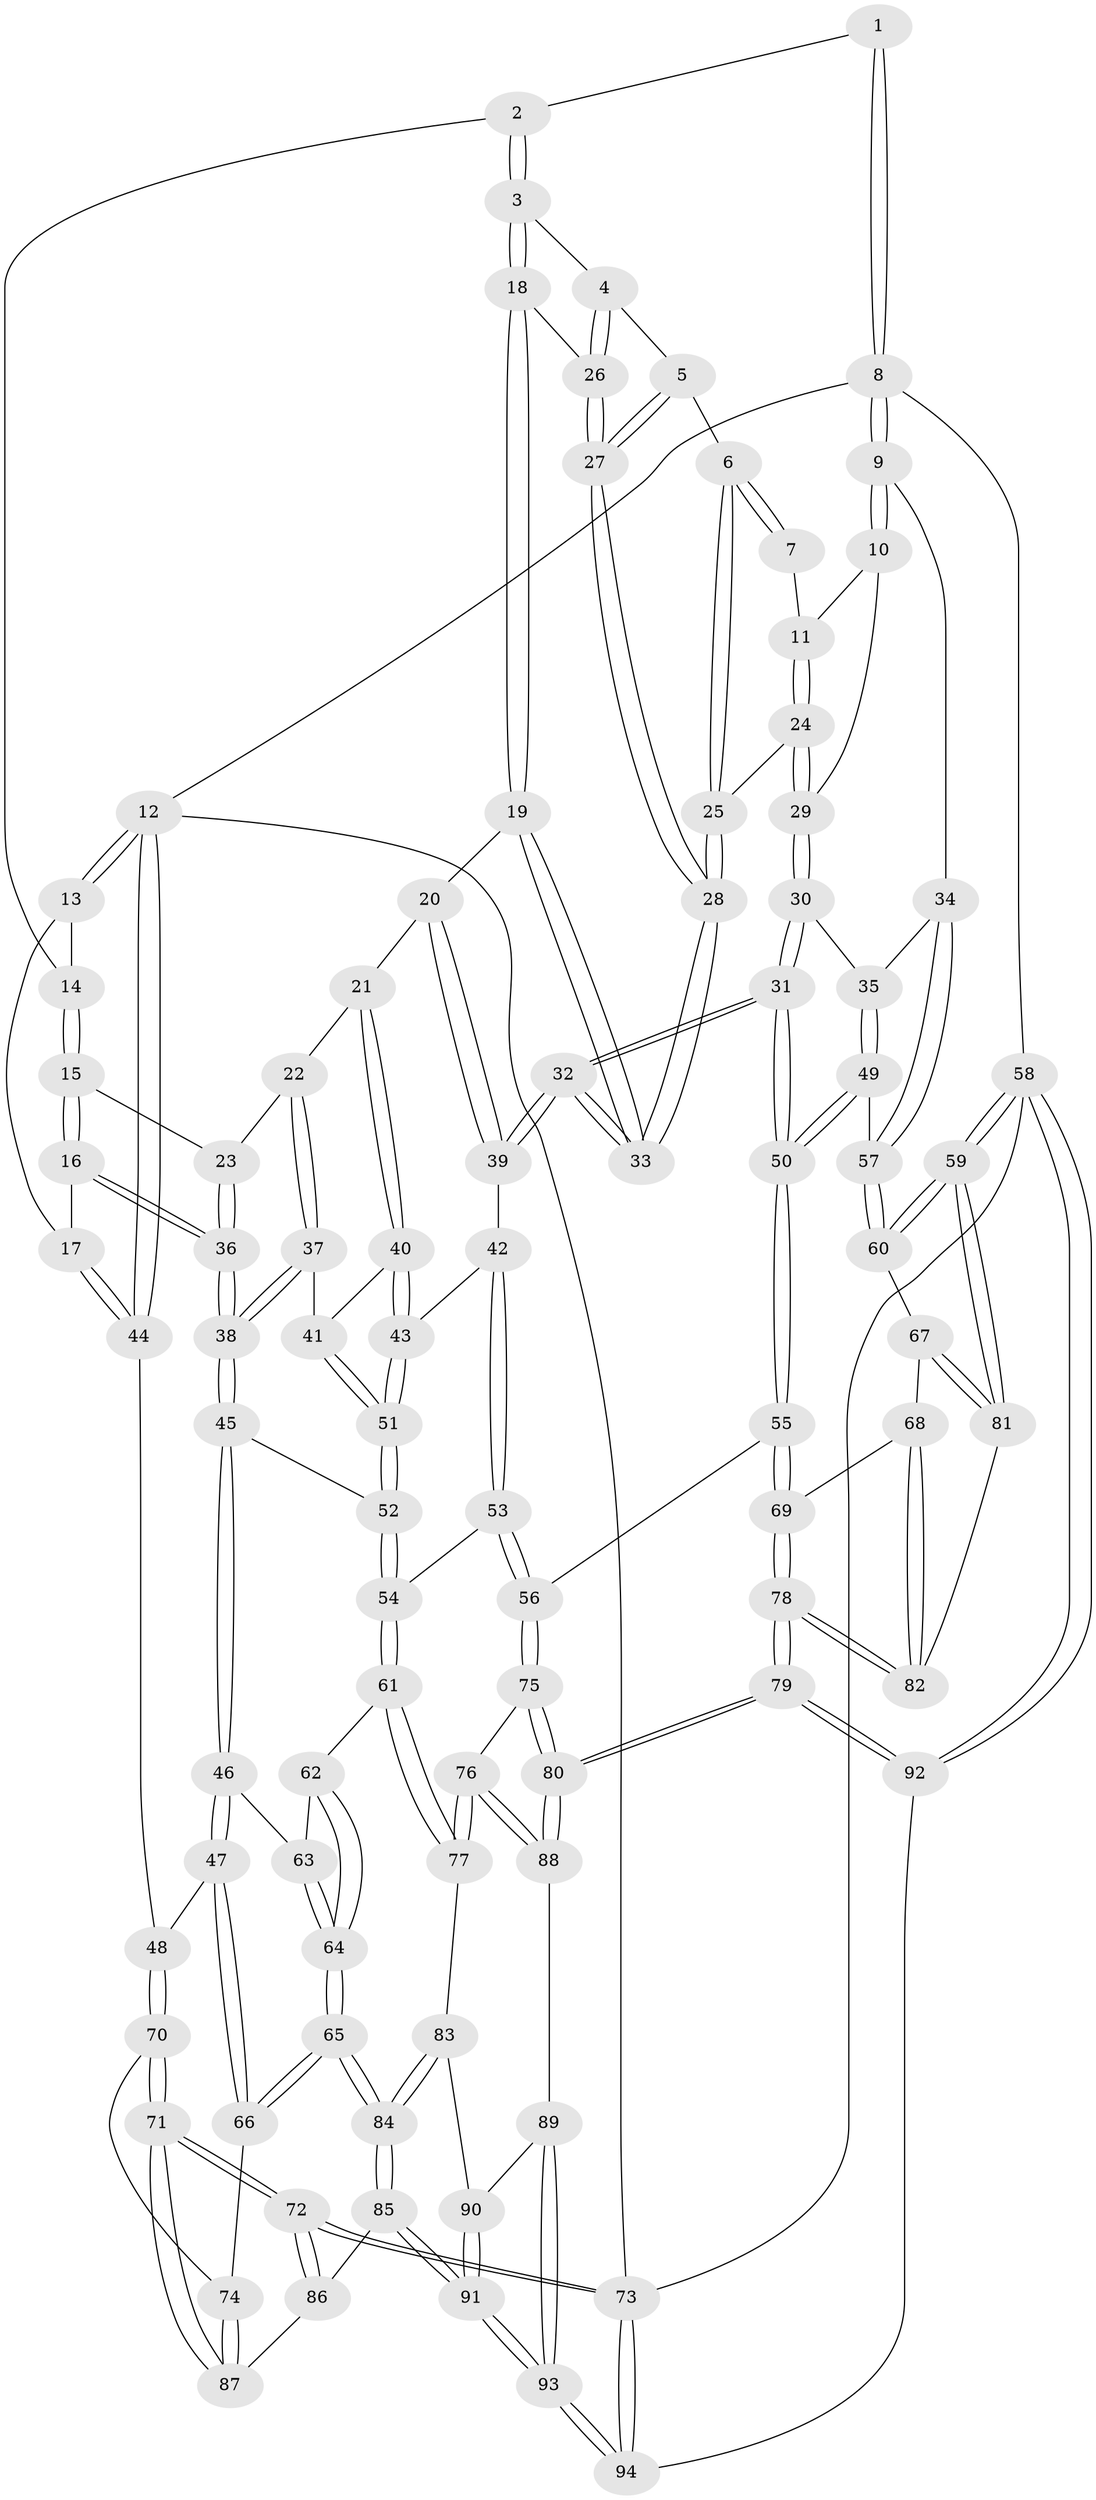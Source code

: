 // coarse degree distribution, {5: 0.4153846153846154, 4: 0.3384615384615385, 3: 0.07692307692307693, 2: 0.046153846153846156, 6: 0.09230769230769231, 7: 0.03076923076923077}
// Generated by graph-tools (version 1.1) at 2025/04/03/04/25 22:04:26]
// undirected, 94 vertices, 232 edges
graph export_dot {
graph [start="1"]
  node [color=gray90,style=filled];
  1 [pos="+0.8902818613627745+0"];
  2 [pos="+0.44989169044569255+0"];
  3 [pos="+0.5036471022526069+0"];
  4 [pos="+0.7387023610783765+0.05994285852827598"];
  5 [pos="+0.7471397711330994+0.05957088473812666"];
  6 [pos="+0.7676962570105791+0.04755971110348656"];
  7 [pos="+0.8595154008086429+0"];
  8 [pos="+1+0"];
  9 [pos="+1+0.19573876218597178"];
  10 [pos="+0.9956227871958859+0.1395656689535367"];
  11 [pos="+0.9127148494955998+0.033390895970627124"];
  12 [pos="+0+0"];
  13 [pos="+0.25771013449250246+0"];
  14 [pos="+0.29736709135777206+0"];
  15 [pos="+0.3163418276239398+0.0979975559995429"];
  16 [pos="+0.16598737166883132+0.1975739575781857"];
  17 [pos="+0.11415440569986211+0.17771710635162896"];
  18 [pos="+0.5208006469565137+0.10164994470977176"];
  19 [pos="+0.5142089728246654+0.12468199607437293"];
  20 [pos="+0.43706114091789267+0.20369679893478648"];
  21 [pos="+0.4279484135517591+0.20932396092130026"];
  22 [pos="+0.39919117477764826+0.20440863936761677"];
  23 [pos="+0.3886647029000746+0.2004056309736933"];
  24 [pos="+0.8538909868732101+0.16605277340798644"];
  25 [pos="+0.838198460500483+0.1624970446493227"];
  26 [pos="+0.6259579098658518+0.11157103645695715"];
  27 [pos="+0.7103320421522196+0.18520356438709357"];
  28 [pos="+0.7206494860112815+0.24006114727686337"];
  29 [pos="+0.8865105659509962+0.18820094373564555"];
  30 [pos="+0.8945440062622514+0.2672519331487405"];
  31 [pos="+0.7454597550450016+0.4372547466038323"];
  32 [pos="+0.6979988217375963+0.3858065294463542"];
  33 [pos="+0.6922373092545621+0.31524665170604077"];
  34 [pos="+1+0.23745965933838706"];
  35 [pos="+0.9206413229305705+0.2726916439502344"];
  36 [pos="+0.21093854970697898+0.23001027161337914"];
  37 [pos="+0.30949245664519515+0.30905706013005235"];
  38 [pos="+0.2430478794140885+0.31598791910018864"];
  39 [pos="+0.6508793228263408+0.3837433725357614"];
  40 [pos="+0.42773777614319947+0.22835109315935184"];
  41 [pos="+0.36188190653163504+0.3438524009193902"];
  42 [pos="+0.5409822767117068+0.39981594576697077"];
  43 [pos="+0.47869988711571204+0.3841762900087415"];
  44 [pos="+0+0.287354432235967"];
  45 [pos="+0.23014671599923345+0.4581627456137948"];
  46 [pos="+0.22407753853009665+0.46151295060422876"];
  47 [pos="+0.14635798889630106+0.4819646947815132"];
  48 [pos="+0+0.40749769867039654"];
  49 [pos="+1+0.4416971390974942"];
  50 [pos="+0.7666558902433398+0.4876864317983745"];
  51 [pos="+0.3655931424580665+0.43901526781256944"];
  52 [pos="+0.3448571970515739+0.4639675186842651"];
  53 [pos="+0.45314581110336155+0.600540957901009"];
  54 [pos="+0.4418042769528528+0.6047888013638818"];
  55 [pos="+0.7563333001013509+0.5490738064359386"];
  56 [pos="+0.6970061571143862+0.5839625035929477"];
  57 [pos="+1+0.43293802392872976"];
  58 [pos="+1+1"];
  59 [pos="+1+1"];
  60 [pos="+1+0.6289980316447465"];
  61 [pos="+0.41090385568766463+0.6758970773565712"];
  62 [pos="+0.35528124013097645+0.6894328529513125"];
  63 [pos="+0.23731357728234828+0.49834586166749084"];
  64 [pos="+0.2851644387601314+0.7154119353293863"];
  65 [pos="+0.236532501889477+0.7447438590933538"];
  66 [pos="+0.17326906040109422+0.7109090507310005"];
  67 [pos="+0.9672712135915658+0.6561565904099619"];
  68 [pos="+0.8153370453363844+0.6160841210661842"];
  69 [pos="+0.7932229807340349+0.6042113702408384"];
  70 [pos="+0+0.5993354522447008"];
  71 [pos="+0+1"];
  72 [pos="+0+1"];
  73 [pos="+0+1"];
  74 [pos="+0.12968410594396584+0.718863263125061"];
  75 [pos="+0.641086101550431+0.6913268466669118"];
  76 [pos="+0.5159679230443975+0.7865140705463991"];
  77 [pos="+0.44108451198574966+0.7246053990495485"];
  78 [pos="+0.7731691586466332+0.8941498753993872"];
  79 [pos="+0.7093583823813412+0.9815232092229458"];
  80 [pos="+0.695854865796732+0.9695599312159766"];
  81 [pos="+0.9611625538156819+0.8339416707215752"];
  82 [pos="+0.9523824225888416+0.8333201168483763"];
  83 [pos="+0.39400476294112746+0.8230780667595765"];
  84 [pos="+0.2437269876120362+0.8567878792791775"];
  85 [pos="+0.24332064171854942+0.860378677215609"];
  86 [pos="+0.24046648648298682+0.86125993546302"];
  87 [pos="+0.03444464230328791+0.8541402354078678"];
  88 [pos="+0.5460871161653623+0.8799153111467902"];
  89 [pos="+0.4626097988483592+0.914786779957402"];
  90 [pos="+0.39953981190767235+0.8511989682010238"];
  91 [pos="+0.28035770648345176+0.9308014201652847"];
  92 [pos="+0.7422061399414158+1"];
  93 [pos="+0.3207157926816847+1"];
  94 [pos="+0.3002603556473584+1"];
  1 -- 2;
  1 -- 8;
  1 -- 8;
  2 -- 3;
  2 -- 3;
  2 -- 14;
  3 -- 4;
  3 -- 18;
  3 -- 18;
  4 -- 5;
  4 -- 26;
  4 -- 26;
  5 -- 6;
  5 -- 27;
  5 -- 27;
  6 -- 7;
  6 -- 7;
  6 -- 25;
  6 -- 25;
  7 -- 11;
  8 -- 9;
  8 -- 9;
  8 -- 12;
  8 -- 58;
  9 -- 10;
  9 -- 10;
  9 -- 34;
  10 -- 11;
  10 -- 29;
  11 -- 24;
  11 -- 24;
  12 -- 13;
  12 -- 13;
  12 -- 44;
  12 -- 44;
  12 -- 73;
  13 -- 14;
  13 -- 17;
  14 -- 15;
  14 -- 15;
  15 -- 16;
  15 -- 16;
  15 -- 23;
  16 -- 17;
  16 -- 36;
  16 -- 36;
  17 -- 44;
  17 -- 44;
  18 -- 19;
  18 -- 19;
  18 -- 26;
  19 -- 20;
  19 -- 33;
  19 -- 33;
  20 -- 21;
  20 -- 39;
  20 -- 39;
  21 -- 22;
  21 -- 40;
  21 -- 40;
  22 -- 23;
  22 -- 37;
  22 -- 37;
  23 -- 36;
  23 -- 36;
  24 -- 25;
  24 -- 29;
  24 -- 29;
  25 -- 28;
  25 -- 28;
  26 -- 27;
  26 -- 27;
  27 -- 28;
  27 -- 28;
  28 -- 33;
  28 -- 33;
  29 -- 30;
  29 -- 30;
  30 -- 31;
  30 -- 31;
  30 -- 35;
  31 -- 32;
  31 -- 32;
  31 -- 50;
  31 -- 50;
  32 -- 33;
  32 -- 33;
  32 -- 39;
  32 -- 39;
  34 -- 35;
  34 -- 57;
  34 -- 57;
  35 -- 49;
  35 -- 49;
  36 -- 38;
  36 -- 38;
  37 -- 38;
  37 -- 38;
  37 -- 41;
  38 -- 45;
  38 -- 45;
  39 -- 42;
  40 -- 41;
  40 -- 43;
  40 -- 43;
  41 -- 51;
  41 -- 51;
  42 -- 43;
  42 -- 53;
  42 -- 53;
  43 -- 51;
  43 -- 51;
  44 -- 48;
  45 -- 46;
  45 -- 46;
  45 -- 52;
  46 -- 47;
  46 -- 47;
  46 -- 63;
  47 -- 48;
  47 -- 66;
  47 -- 66;
  48 -- 70;
  48 -- 70;
  49 -- 50;
  49 -- 50;
  49 -- 57;
  50 -- 55;
  50 -- 55;
  51 -- 52;
  51 -- 52;
  52 -- 54;
  52 -- 54;
  53 -- 54;
  53 -- 56;
  53 -- 56;
  54 -- 61;
  54 -- 61;
  55 -- 56;
  55 -- 69;
  55 -- 69;
  56 -- 75;
  56 -- 75;
  57 -- 60;
  57 -- 60;
  58 -- 59;
  58 -- 59;
  58 -- 92;
  58 -- 92;
  58 -- 73;
  59 -- 60;
  59 -- 60;
  59 -- 81;
  59 -- 81;
  60 -- 67;
  61 -- 62;
  61 -- 77;
  61 -- 77;
  62 -- 63;
  62 -- 64;
  62 -- 64;
  63 -- 64;
  63 -- 64;
  64 -- 65;
  64 -- 65;
  65 -- 66;
  65 -- 66;
  65 -- 84;
  65 -- 84;
  66 -- 74;
  67 -- 68;
  67 -- 81;
  67 -- 81;
  68 -- 69;
  68 -- 82;
  68 -- 82;
  69 -- 78;
  69 -- 78;
  70 -- 71;
  70 -- 71;
  70 -- 74;
  71 -- 72;
  71 -- 72;
  71 -- 87;
  71 -- 87;
  72 -- 73;
  72 -- 73;
  72 -- 86;
  72 -- 86;
  73 -- 94;
  73 -- 94;
  74 -- 87;
  74 -- 87;
  75 -- 76;
  75 -- 80;
  75 -- 80;
  76 -- 77;
  76 -- 77;
  76 -- 88;
  76 -- 88;
  77 -- 83;
  78 -- 79;
  78 -- 79;
  78 -- 82;
  78 -- 82;
  79 -- 80;
  79 -- 80;
  79 -- 92;
  79 -- 92;
  80 -- 88;
  80 -- 88;
  81 -- 82;
  83 -- 84;
  83 -- 84;
  83 -- 90;
  84 -- 85;
  84 -- 85;
  85 -- 86;
  85 -- 91;
  85 -- 91;
  86 -- 87;
  88 -- 89;
  89 -- 90;
  89 -- 93;
  89 -- 93;
  90 -- 91;
  90 -- 91;
  91 -- 93;
  91 -- 93;
  92 -- 94;
  93 -- 94;
  93 -- 94;
}
